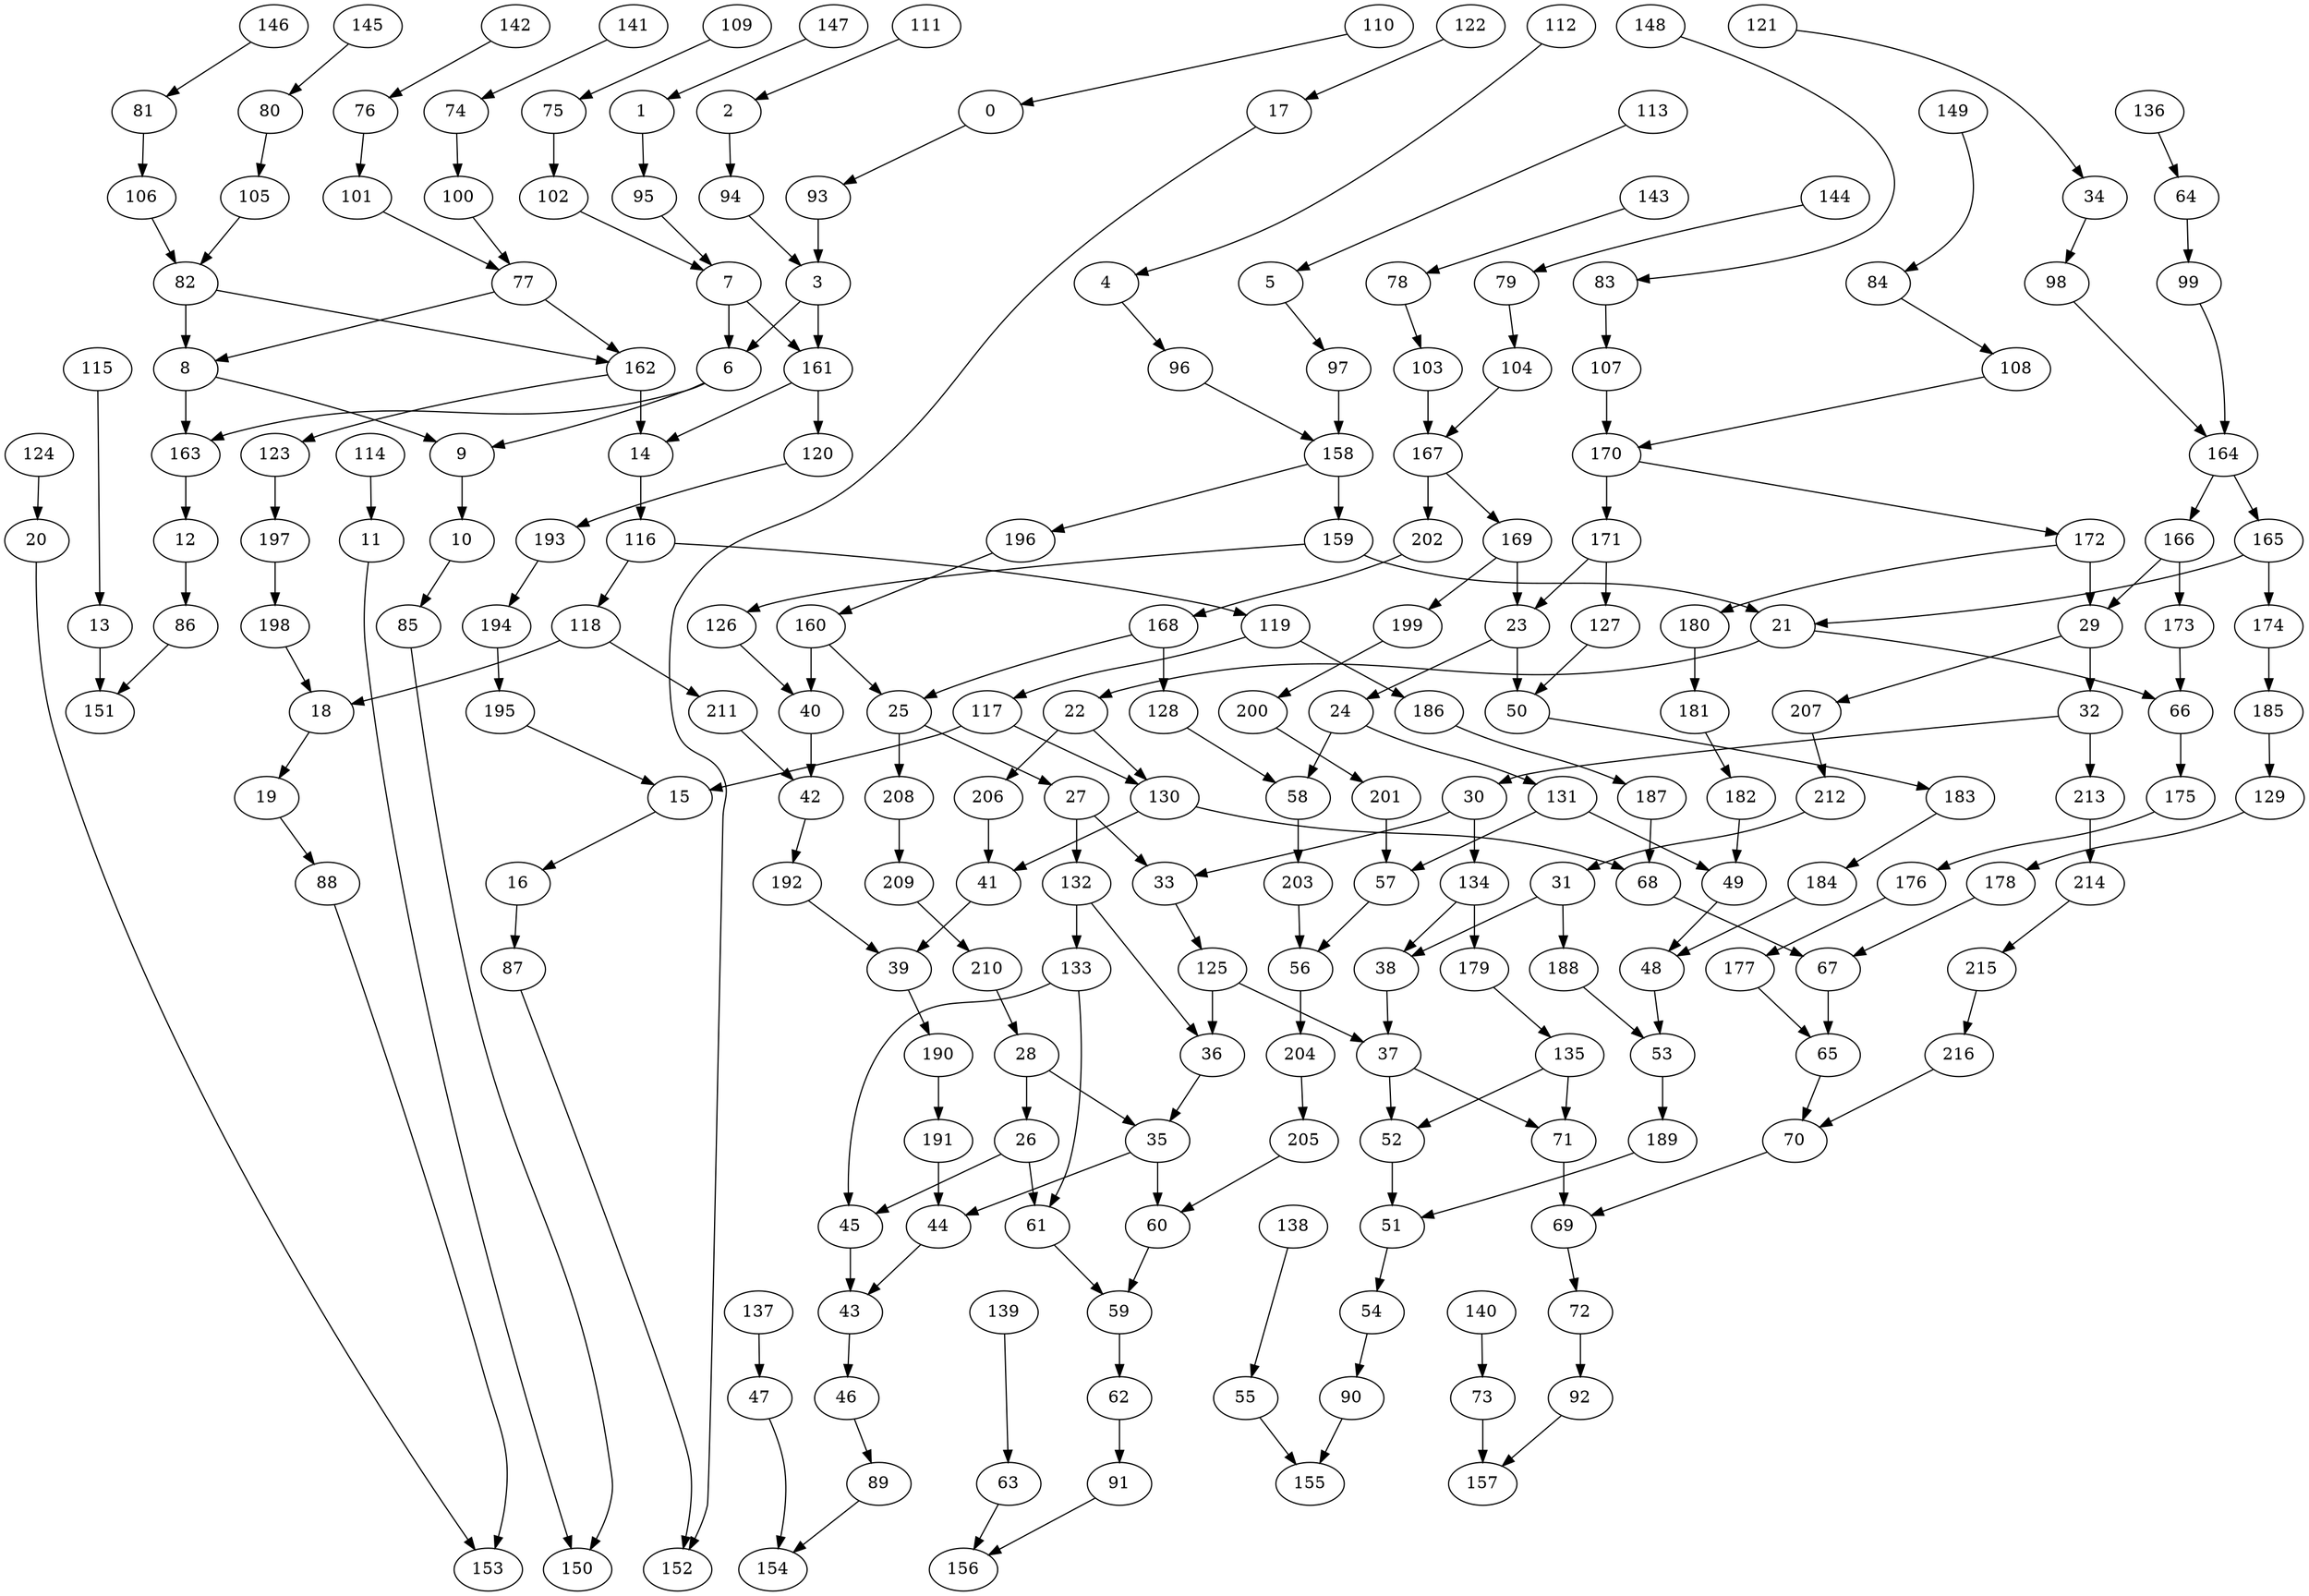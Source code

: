 digraph g {
0;
1;
2;
3;
4;
5;
6;
7;
8;
9;
10;
11;
12;
13;
14;
15;
16;
17;
18;
19;
20;
21;
22;
23;
24;
25;
26;
27;
28;
29;
30;
31;
32;
33;
34;
35;
36;
37;
38;
39;
40;
41;
42;
43;
44;
45;
46;
47;
48;
49;
50;
51;
52;
53;
54;
55;
56;
57;
58;
59;
60;
61;
62;
63;
64;
65;
66;
67;
68;
69;
70;
71;
72;
73;
74;
75;
76;
77;
78;
79;
80;
81;
82;
83;
84;
85;
86;
87;
88;
89;
90;
91;
92;
93;
94;
95;
96;
97;
98;
99;
100;
101;
102;
103;
104;
105;
106;
107;
108;
109;
110;
111;
112;
113;
114;
115;
116;
117;
118;
119;
120;
121;
122;
123;
124;
125;
126;
127;
128;
129;
130;
131;
132;
133;
134;
135;
136;
137;
138;
139;
140;
141;
142;
143;
144;
145;
146;
147;
148;
149;
150;
151;
152;
153;
154;
155;
156;
157;
158;
159;
160;
161;
162;
163;
164;
165;
166;
167;
168;
169;
170;
171;
172;
173;
174;
175;
176;
177;
178;
179;
180;
181;
182;
183;
184;
185;
186;
187;
188;
189;
190;
191;
192;
193;
194;
195;
196;
197;
198;
199;
200;
201;
202;
203;
204;
205;
206;
207;
208;
209;
210;
211;
212;
213;
214;
215;
216;
0 -> 93 [weight=0];
1 -> 95 [weight=0];
2 -> 94 [weight=0];
3 -> 6 [weight=0];
3 -> 161 [weight=1];
4 -> 96 [weight=0];
5 -> 97 [weight=0];
6 -> 9 [weight=1];
6 -> 163 [weight=0];
7 -> 6 [weight=1];
7 -> 161 [weight=0];
8 -> 9 [weight=0];
8 -> 163 [weight=1];
9 -> 10 [weight=2];
10 -> 85 [weight=0];
11 -> 150 [weight=0];
12 -> 86 [weight=0];
13 -> 151 [weight=1];
14 -> 116 [weight=2];
15 -> 16 [weight=0];
16 -> 87 [weight=0];
17 -> 152 [weight=0];
18 -> 19 [weight=0];
19 -> 88 [weight=0];
20 -> 153 [weight=0];
21 -> 66 [weight=0];
21 -> 22 [weight=1];
22 -> 130 [weight=0];
22 -> 206 [weight=0];
23 -> 24 [weight=0];
23 -> 50 [weight=1];
24 -> 131 [weight=0];
24 -> 58 [weight=1];
25 -> 27 [weight=0];
25 -> 208 [weight=1];
26 -> 45 [weight=0];
26 -> 61 [weight=0];
27 -> 33 [weight=1];
27 -> 132 [weight=3];
28 -> 35 [weight=0];
28 -> 26 [weight=0];
29 -> 32 [weight=1];
29 -> 207 [weight=0];
30 -> 33 [weight=0];
30 -> 134 [weight=2];
31 -> 188 [weight=0];
31 -> 38 [weight=0];
32 -> 30 [weight=0];
32 -> 213 [weight=0];
33 -> 125 [weight=0];
34 -> 98 [weight=0];
35 -> 60 [weight=2];
35 -> 44 [weight=1];
36 -> 35 [weight=0];
37 -> 52 [weight=0];
37 -> 71 [weight=0];
38 -> 37 [weight=0];
39 -> 190 [weight=0];
40 -> 42 [weight=3];
41 -> 39 [weight=2];
42 -> 192 [weight=0];
43 -> 46 [weight=0];
44 -> 43 [weight=0];
45 -> 43 [weight=1];
46 -> 89 [weight=0];
47 -> 154 [weight=0];
48 -> 53 [weight=0];
49 -> 48 [weight=0];
50 -> 183 [weight=0];
51 -> 54 [weight=0];
52 -> 51 [weight=1];
53 -> 189 [weight=1];
54 -> 90 [weight=0];
55 -> 155 [weight=0];
56 -> 204 [weight=3];
57 -> 56 [weight=0];
58 -> 203 [weight=0];
59 -> 62 [weight=1];
60 -> 59 [weight=0];
61 -> 59 [weight=0];
62 -> 91 [weight=1];
63 -> 156 [weight=0];
64 -> 99 [weight=0];
65 -> 70 [weight=0];
66 -> 175 [weight=1];
67 -> 65 [weight=1];
68 -> 67 [weight=2];
69 -> 72 [weight=0];
70 -> 69 [weight=0];
71 -> 69 [weight=2];
72 -> 92 [weight=1];
73 -> 157 [weight=1];
74 -> 100 [weight=0];
75 -> 102 [weight=1];
76 -> 101 [weight=0];
77 -> 162 [weight=0];
77 -> 8 [weight=0];
78 -> 103 [weight=0];
79 -> 104 [weight=0];
80 -> 105 [weight=0];
81 -> 106 [weight=0];
82 -> 162 [weight=0];
82 -> 8 [weight=2];
83 -> 107 [weight=0];
84 -> 108 [weight=0];
85 -> 150 [weight=0];
86 -> 151 [weight=0];
87 -> 152 [weight=0];
88 -> 153 [weight=0];
89 -> 154 [weight=0];
90 -> 155 [weight=0];
91 -> 156 [weight=0];
92 -> 157 [weight=0];
93 -> 3 [weight=1];
94 -> 3 [weight=0];
95 -> 7 [weight=0];
96 -> 158 [weight=0];
97 -> 158 [weight=1];
98 -> 164 [weight=0];
99 -> 164 [weight=0];
100 -> 77 [weight=0];
101 -> 77 [weight=0];
102 -> 7 [weight=0];
103 -> 167 [weight=1];
104 -> 167 [weight=0];
105 -> 82 [weight=0];
106 -> 82 [weight=0];
107 -> 170 [weight=1];
108 -> 170 [weight=0];
109 -> 75 [weight=0];
110 -> 0 [weight=0];
111 -> 2 [weight=0];
112 -> 4 [weight=0];
113 -> 5 [weight=0];
114 -> 11 [weight=0];
115 -> 13 [weight=0];
116 -> 119 [weight=1];
116 -> 118 [weight=0];
117 -> 15 [weight=1];
117 -> 130 [weight=1];
118 -> 18 [weight=3];
118 -> 211 [weight=0];
119 -> 117 [weight=0];
119 -> 186 [weight=1];
120 -> 193 [weight=0];
121 -> 34 [weight=0];
122 -> 17 [weight=0];
123 -> 197 [weight=1];
124 -> 20 [weight=0];
125 -> 36 [weight=7];
125 -> 37 [weight=2];
126 -> 40 [weight=0];
127 -> 50 [weight=0];
128 -> 58 [weight=0];
129 -> 178 [weight=0];
130 -> 41 [weight=2];
130 -> 68 [weight=1];
131 -> 49 [weight=3];
131 -> 57 [weight=1];
132 -> 36 [weight=0];
132 -> 133 [weight=3];
133 -> 61 [weight=0];
133 -> 45 [weight=0];
134 -> 179 [weight=2];
134 -> 38 [weight=0];
135 -> 71 [weight=0];
135 -> 52 [weight=0];
136 -> 64 [weight=0];
137 -> 47 [weight=0];
138 -> 55 [weight=0];
139 -> 63 [weight=0];
140 -> 73 [weight=0];
141 -> 74 [weight=0];
142 -> 76 [weight=0];
143 -> 78 [weight=0];
144 -> 79 [weight=0];
145 -> 80 [weight=0];
146 -> 81 [weight=0];
147 -> 1 [weight=0];
148 -> 83 [weight=0];
149 -> 84 [weight=0];
158 -> 196 [weight=0];
158 -> 159 [weight=2];
159 -> 126 [weight=0];
159 -> 21 [weight=2];
160 -> 40 [weight=2];
160 -> 25 [weight=0];
161 -> 120 [weight=1];
161 -> 14 [weight=0];
162 -> 123 [weight=0];
162 -> 14 [weight=6];
163 -> 12 [weight=0];
164 -> 166 [weight=1];
164 -> 165 [weight=1];
165 -> 21 [weight=0];
165 -> 174 [weight=0];
166 -> 173 [weight=0];
166 -> 29 [weight=0];
167 -> 169 [weight=3];
167 -> 202 [weight=3];
168 -> 128 [weight=1];
168 -> 25 [weight=0];
169 -> 23 [weight=4];
169 -> 199 [weight=0];
170 -> 171 [weight=1];
170 -> 172 [weight=0];
171 -> 127 [weight=1];
171 -> 23 [weight=0];
172 -> 180 [weight=0];
172 -> 29 [weight=3];
173 -> 66 [weight=0];
174 -> 185 [weight=0];
175 -> 176 [weight=0];
176 -> 177 [weight=0];
177 -> 65 [weight=0];
178 -> 67 [weight=0];
179 -> 135 [weight=0];
180 -> 181 [weight=1];
181 -> 182 [weight=0];
182 -> 49 [weight=1];
183 -> 184 [weight=0];
184 -> 48 [weight=0];
185 -> 129 [weight=0];
186 -> 187 [weight=1];
187 -> 68 [weight=0];
188 -> 53 [weight=0];
189 -> 51 [weight=0];
190 -> 191 [weight=2];
191 -> 44 [weight=4];
192 -> 39 [weight=0];
193 -> 194 [weight=1];
194 -> 195 [weight=2];
195 -> 15 [weight=0];
196 -> 160 [weight=0];
197 -> 198 [weight=1];
198 -> 18 [weight=1];
199 -> 200 [weight=0];
200 -> 201 [weight=0];
201 -> 57 [weight=1];
202 -> 168 [weight=0];
203 -> 56 [weight=0];
204 -> 205 [weight=0];
205 -> 60 [weight=0];
206 -> 41 [weight=0];
207 -> 212 [weight=0];
208 -> 209 [weight=1];
209 -> 210 [weight=0];
210 -> 28 [weight=0];
211 -> 42 [weight=0];
212 -> 31 [weight=1];
213 -> 214 [weight=2];
214 -> 215 [weight=0];
215 -> 216 [weight=0];
216 -> 70 [weight=0];
}
